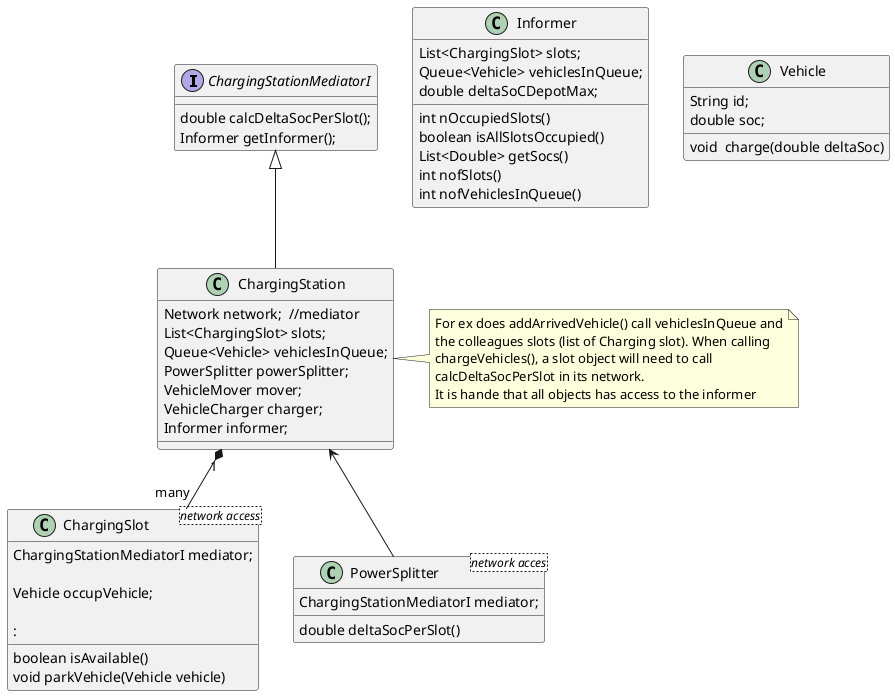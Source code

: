 @startuml


interface ChargingStationMediatorI {
    double calcDeltaSocPerSlot();
    Informer getInformer();
}

class ChargingStation {
    Network network;  //mediator
    List<ChargingSlot> slots;
    Queue<Vehicle> vehiclesInQueue;
    PowerSplitter powerSplitter;
    VehicleMover mover;
    VehicleCharger charger;
    Informer informer;
}

note right of ChargingStation
 For ex does addArrivedVehicle() call vehiclesInQueue and
 the colleagues slots (list of Charging slot). When calling
 chargeVehicles(), a slot object will need to call
 calcDeltaSocPerSlot in its network.
 It is hande that all objects has access to the informer
end note

 class ChargingSlot<network access> {
    ChargingStationMediatorI mediator;

    Vehicle occupVehicle;

    boolean isAvailable()
    void parkVehicle(Vehicle vehicle)
    :
}

 class PowerSplitter <network acces> {
    ChargingStationMediatorI mediator;

    double deltaSocPerSlot()
    }

class Informer {

    List<ChargingSlot> slots;
    Queue<Vehicle> vehiclesInQueue;
    double deltaSoCDepotMax;

     int nOccupiedSlots()
     boolean isAllSlotsOccupied()
     List<Double> getSocs()
     int nofSlots()
     int nofVehiclesInQueue()
    }


class Vehicle {
      String id;
      double soc;

      void  charge(double deltaSoc)
 }

ChargingStationMediatorI <|-- ChargingStation
ChargingStation <-- PowerSplitter
ChargingStation "1" *-d- "many" ChargingSlot

@enduml